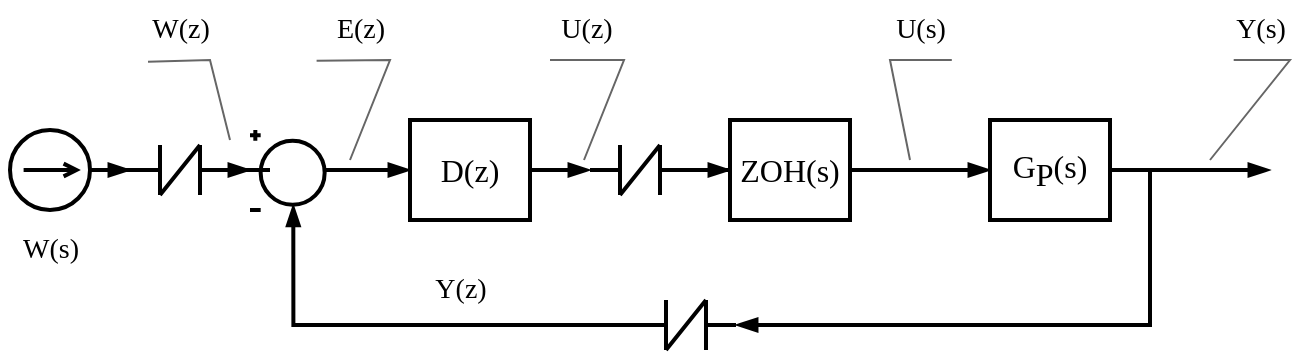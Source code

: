 <mxfile version="24.7.8" pages="3">
  <diagram name="Page-1" id="ZvQFCFstBuYFzI6CjcF1">
    <mxGraphModel dx="1061" dy="921" grid="1" gridSize="10" guides="1" tooltips="1" connect="1" arrows="1" fold="1" page="1" pageScale="1" pageWidth="827" pageHeight="1169" math="1" shadow="0">
      <root>
        <mxCell id="0" />
        <mxCell id="1" parent="0" />
        <mxCell id="OFoN1nyVccEU_4wCaDRe-27" value="" style="edgeStyle=orthogonalEdgeStyle;rounded=0;orthogonalLoop=1;jettySize=auto;html=1;strokeWidth=2;endArrow=blockThin;endFill=1;" edge="1" parent="1" source="OFoN1nyVccEU_4wCaDRe-1" target="OFoN1nyVccEU_4wCaDRe-25">
          <mxGeometry relative="1" as="geometry" />
        </mxCell>
        <mxCell id="OFoN1nyVccEU_4wCaDRe-1" value="D(z)" style="rounded=0;whiteSpace=wrap;html=1;fontFamily=IBM Plex sans;fontSize=16;strokeWidth=2;" vertex="1" parent="1">
          <mxGeometry x="250" y="110" width="60" height="50" as="geometry" />
        </mxCell>
        <mxCell id="OFoN1nyVccEU_4wCaDRe-13" style="edgeStyle=orthogonalEdgeStyle;rounded=0;orthogonalLoop=1;jettySize=auto;html=1;entryX=0;entryY=0.5;entryDx=0;entryDy=0;strokeWidth=2;endArrow=blockThin;endFill=1;" edge="1" parent="1" source="OFoN1nyVccEU_4wCaDRe-3" target="OFoN1nyVccEU_4wCaDRe-4">
          <mxGeometry relative="1" as="geometry" />
        </mxCell>
        <mxCell id="OFoN1nyVccEU_4wCaDRe-3" value="ZOH(s)" style="rounded=0;whiteSpace=wrap;html=1;fontFamily=IBM Plex sans;fontSize=16;strokeWidth=2;" vertex="1" parent="1">
          <mxGeometry x="410" y="110" width="60" height="50" as="geometry" />
        </mxCell>
        <mxCell id="OFoN1nyVccEU_4wCaDRe-14" style="edgeStyle=orthogonalEdgeStyle;rounded=0;orthogonalLoop=1;jettySize=auto;html=1;strokeWidth=2;endArrow=blockThin;endFill=1;" edge="1" parent="1" source="OFoN1nyVccEU_4wCaDRe-4">
          <mxGeometry relative="1" as="geometry">
            <mxPoint x="680" y="135" as="targetPoint" />
          </mxGeometry>
        </mxCell>
        <mxCell id="OFoN1nyVccEU_4wCaDRe-4" value="G&lt;sub style=&quot;font-size: 16px;&quot;&gt;P&lt;/sub&gt;(s)" style="rounded=0;whiteSpace=wrap;html=1;fontFamily=IBM Plex sans;fontSize=16;strokeWidth=2;" vertex="1" parent="1">
          <mxGeometry x="540" y="110" width="60" height="50" as="geometry" />
        </mxCell>
        <mxCell id="OFoN1nyVccEU_4wCaDRe-11" style="edgeStyle=orthogonalEdgeStyle;rounded=0;orthogonalLoop=1;jettySize=auto;html=1;strokeWidth=2;endArrow=blockThin;endFill=1;" edge="1" parent="1" source="OFoN1nyVccEU_4wCaDRe-7" target="OFoN1nyVccEU_4wCaDRe-1">
          <mxGeometry relative="1" as="geometry" />
        </mxCell>
        <mxCell id="OFoN1nyVccEU_4wCaDRe-7" value="" style="pointerEvents=1;verticalLabelPosition=bottom;shadow=0;dashed=0;align=center;html=1;verticalAlign=top;shape=mxgraph.electrical.signal_sources.dc_source_1;strokeWidth=2;" vertex="1" parent="1">
          <mxGeometry x="170" y="115" width="37.33" height="40" as="geometry" />
        </mxCell>
        <mxCell id="OFoN1nyVccEU_4wCaDRe-23" value="" style="edgeStyle=orthogonalEdgeStyle;rounded=0;orthogonalLoop=1;jettySize=auto;html=1;strokeWidth=2;endArrow=blockThin;endFill=1;" edge="1" parent="1" source="OFoN1nyVccEU_4wCaDRe-9" target="OFoN1nyVccEU_4wCaDRe-21">
          <mxGeometry relative="1" as="geometry" />
        </mxCell>
        <mxCell id="OFoN1nyVccEU_4wCaDRe-9" value="" style="pointerEvents=1;verticalLabelPosition=bottom;shadow=0;dashed=0;align=center;html=1;verticalAlign=top;shape=mxgraph.electrical.signal_sources.source;aspect=fixed;points=[[0.5,0,0],[1,0.5,0],[0.5,1,0],[0,0.5,0]];elSignalType=dc1;strokeWidth=2;" vertex="1" parent="1">
          <mxGeometry x="50" y="115" width="40" height="40" as="geometry" />
        </mxCell>
        <mxCell id="OFoN1nyVccEU_4wCaDRe-18" value="" style="pointerEvents=1;verticalLabelPosition=bottom;shadow=0;dashed=0;align=center;html=1;verticalAlign=top;shape=mxgraph.electrical.plc_ladder.not_contact;strokeWidth=2;" vertex="1" parent="1">
          <mxGeometry x="363" y="200" width="50" height="25" as="geometry" />
        </mxCell>
        <mxCell id="OFoN1nyVccEU_4wCaDRe-19" style="edgeStyle=orthogonalEdgeStyle;rounded=0;orthogonalLoop=1;jettySize=auto;html=1;exitX=1;exitY=0.5;exitDx=0;exitDy=0;entryX=1;entryY=0.5;entryDx=0;entryDy=0;entryPerimeter=0;strokeWidth=2;endArrow=blockThin;endFill=1;" edge="1" parent="1" source="OFoN1nyVccEU_4wCaDRe-4" target="OFoN1nyVccEU_4wCaDRe-18">
          <mxGeometry relative="1" as="geometry" />
        </mxCell>
        <mxCell id="OFoN1nyVccEU_4wCaDRe-20" style="edgeStyle=orthogonalEdgeStyle;rounded=0;orthogonalLoop=1;jettySize=auto;html=1;entryX=0.58;entryY=0.935;entryDx=0;entryDy=0;entryPerimeter=0;strokeWidth=2;endArrow=blockThin;endFill=1;" edge="1" parent="1" source="OFoN1nyVccEU_4wCaDRe-18" target="OFoN1nyVccEU_4wCaDRe-7">
          <mxGeometry relative="1" as="geometry" />
        </mxCell>
        <mxCell id="OFoN1nyVccEU_4wCaDRe-24" value="" style="edgeStyle=orthogonalEdgeStyle;rounded=0;orthogonalLoop=1;jettySize=auto;html=1;strokeWidth=2;endArrow=blockThin;endFill=1;" edge="1" parent="1" source="OFoN1nyVccEU_4wCaDRe-21" target="OFoN1nyVccEU_4wCaDRe-7">
          <mxGeometry relative="1" as="geometry" />
        </mxCell>
        <mxCell id="OFoN1nyVccEU_4wCaDRe-21" value="" style="pointerEvents=1;verticalLabelPosition=bottom;shadow=0;dashed=0;align=center;html=1;verticalAlign=top;shape=mxgraph.electrical.plc_ladder.not_contact;strokeWidth=2;" vertex="1" parent="1">
          <mxGeometry x="110" y="122.5" width="50" height="25" as="geometry" />
        </mxCell>
        <mxCell id="OFoN1nyVccEU_4wCaDRe-26" value="" style="edgeStyle=orthogonalEdgeStyle;rounded=0;orthogonalLoop=1;jettySize=auto;html=1;strokeWidth=2;endArrow=blockThin;endFill=1;" edge="1" parent="1" source="OFoN1nyVccEU_4wCaDRe-25" target="OFoN1nyVccEU_4wCaDRe-3">
          <mxGeometry relative="1" as="geometry" />
        </mxCell>
        <mxCell id="OFoN1nyVccEU_4wCaDRe-25" value="" style="pointerEvents=1;verticalLabelPosition=bottom;shadow=0;dashed=0;align=center;html=1;verticalAlign=top;shape=mxgraph.electrical.plc_ladder.not_contact;strokeWidth=2;" vertex="1" parent="1">
          <mxGeometry x="340" y="122.5" width="50" height="25" as="geometry" />
        </mxCell>
        <mxCell id="OFoN1nyVccEU_4wCaDRe-28" value="W(s)" style="text;html=1;align=center;verticalAlign=middle;resizable=0;points=[];autosize=1;strokeColor=none;fillColor=none;fontFamily=IBM Plex sans;fontSize=14;strokeWidth=2;" vertex="1" parent="1">
          <mxGeometry x="45" y="160" width="50" height="30" as="geometry" />
        </mxCell>
        <mxCell id="OFoN1nyVccEU_4wCaDRe-29" value="W(z)" style="text;html=1;align=center;verticalAlign=middle;resizable=0;points=[];autosize=1;strokeColor=none;fillColor=none;fontFamily=IBM Plex sans;fontSize=14;" vertex="1" parent="1">
          <mxGeometry x="110" y="50" width="50" height="30" as="geometry" />
        </mxCell>
        <mxCell id="OFoN1nyVccEU_4wCaDRe-31" value="E(z)" style="text;html=1;align=center;verticalAlign=middle;resizable=0;points=[];autosize=1;strokeColor=none;fillColor=none;fontFamily=IBM Plex sans;fontSize=14;" vertex="1" parent="1">
          <mxGeometry x="200" y="50" width="50" height="30" as="geometry" />
        </mxCell>
        <mxCell id="OFoN1nyVccEU_4wCaDRe-32" value="U(z)" style="text;html=1;align=center;verticalAlign=middle;resizable=0;points=[];autosize=1;strokeColor=none;fillColor=none;fontFamily=IBM Plex sans;fontSize=14;" vertex="1" parent="1">
          <mxGeometry x="313" y="50" width="50" height="30" as="geometry" />
        </mxCell>
        <mxCell id="OFoN1nyVccEU_4wCaDRe-33" value="Y(s)" style="text;html=1;align=center;verticalAlign=middle;resizable=0;points=[];autosize=1;strokeColor=none;fillColor=none;fontFamily=IBM Plex sans;fontSize=14;" vertex="1" parent="1">
          <mxGeometry x="650" y="50" width="50" height="30" as="geometry" />
        </mxCell>
        <mxCell id="OFoN1nyVccEU_4wCaDRe-34" value="Y(z)" style="text;html=1;align=center;verticalAlign=middle;resizable=0;points=[];autosize=1;strokeColor=none;fillColor=none;fontFamily=IBM Plex sans;fontSize=14;strokeWidth=2;" vertex="1" parent="1">
          <mxGeometry x="250" y="180" width="50" height="30" as="geometry" />
        </mxCell>
        <mxCell id="OFoN1nyVccEU_4wCaDRe-35" value="U(s)" style="text;html=1;align=center;verticalAlign=middle;resizable=0;points=[];autosize=1;strokeColor=none;fillColor=none;fontFamily=IBM Plex sans;fontSize=14;" vertex="1" parent="1">
          <mxGeometry x="480" y="50" width="50" height="30" as="geometry" />
        </mxCell>
        <mxCell id="OFoN1nyVccEU_4wCaDRe-36" value="" style="endArrow=none;html=1;rounded=0;entryX=0.18;entryY=1.03;entryDx=0;entryDy=0;entryPerimeter=0;strokeColor=#666666;" edge="1" parent="1" target="OFoN1nyVccEU_4wCaDRe-29">
          <mxGeometry width="50" height="50" relative="1" as="geometry">
            <mxPoint x="160" y="120" as="sourcePoint" />
            <mxPoint x="140" y="80" as="targetPoint" />
            <Array as="points">
              <mxPoint x="150" y="80" />
            </Array>
          </mxGeometry>
        </mxCell>
        <mxCell id="OFoN1nyVccEU_4wCaDRe-37" value="" style="endArrow=none;html=1;rounded=0;entryX=0.066;entryY=1.014;entryDx=0;entryDy=0;entryPerimeter=0;strokeColor=#666666;" edge="1" parent="1" target="OFoN1nyVccEU_4wCaDRe-31">
          <mxGeometry width="50" height="50" relative="1" as="geometry">
            <mxPoint x="220" y="130" as="sourcePoint" />
            <mxPoint x="150" y="90" as="targetPoint" />
            <Array as="points">
              <mxPoint x="240" y="80" />
            </Array>
          </mxGeometry>
        </mxCell>
        <mxCell id="OFoN1nyVccEU_4wCaDRe-38" value="" style="endArrow=none;html=1;rounded=0;entryX=0.066;entryY=1.014;entryDx=0;entryDy=0;entryPerimeter=0;strokeColor=#666666;" edge="1" parent="1">
          <mxGeometry width="50" height="50" relative="1" as="geometry">
            <mxPoint x="337" y="130" as="sourcePoint" />
            <mxPoint x="320" y="80" as="targetPoint" />
            <Array as="points">
              <mxPoint x="357" y="80" />
            </Array>
          </mxGeometry>
        </mxCell>
        <mxCell id="OFoN1nyVccEU_4wCaDRe-39" value="" style="endArrow=none;html=1;rounded=0;entryX=0.818;entryY=0.998;entryDx=0;entryDy=0;entryPerimeter=0;strokeColor=#666666;" edge="1" parent="1" target="OFoN1nyVccEU_4wCaDRe-35">
          <mxGeometry width="50" height="50" relative="1" as="geometry">
            <mxPoint x="500" y="130" as="sourcePoint" />
            <mxPoint x="480" y="90" as="targetPoint" />
            <Array as="points">
              <mxPoint x="490" y="80" />
            </Array>
          </mxGeometry>
        </mxCell>
        <mxCell id="OFoN1nyVccEU_4wCaDRe-40" value="" style="endArrow=none;html=1;rounded=0;entryX=0.237;entryY=0.998;entryDx=0;entryDy=0;entryPerimeter=0;strokeColor=#666666;" edge="1" parent="1" target="OFoN1nyVccEU_4wCaDRe-33">
          <mxGeometry width="50" height="50" relative="1" as="geometry">
            <mxPoint x="650" y="130" as="sourcePoint" />
            <mxPoint x="640" y="80" as="targetPoint" />
            <Array as="points">
              <mxPoint x="690" y="80" />
            </Array>
          </mxGeometry>
        </mxCell>
      </root>
    </mxGraphModel>
  </diagram>
  <diagram id="MX5sxLW-ZtOBxlpSGYrJ" name="System A">
    <mxGraphModel dx="892" dy="774" grid="1" gridSize="10" guides="1" tooltips="1" connect="1" arrows="1" fold="1" page="1" pageScale="1" pageWidth="827" pageHeight="1169" math="1" shadow="0">
      <root>
        <mxCell id="0" />
        <mxCell id="1" parent="0" />
        <mxCell id="OG8fZyzwZAUuJbaUQpUL-1" value="" style="edgeStyle=orthogonalEdgeStyle;rounded=0;orthogonalLoop=1;jettySize=auto;html=1;strokeWidth=2;endArrow=blockThin;endFill=1;" edge="1" parent="1" source="OG8fZyzwZAUuJbaUQpUL-2" target="OG8fZyzwZAUuJbaUQpUL-17">
          <mxGeometry relative="1" as="geometry" />
        </mxCell>
        <mxCell id="OG8fZyzwZAUuJbaUQpUL-2" value="F(s)" style="rounded=0;whiteSpace=wrap;html=1;fontFamily=IBM Plex sans;fontSize=16;strokeWidth=2;" vertex="1" parent="1">
          <mxGeometry x="230" y="110" width="60" height="50" as="geometry" />
        </mxCell>
        <mxCell id="PYwsbVVWWZHi_57scs57-9" value="" style="edgeStyle=orthogonalEdgeStyle;rounded=0;orthogonalLoop=1;jettySize=auto;html=1;strokeColor=default;strokeWidth=2;align=center;verticalAlign=middle;fontFamily=Helvetica;fontSize=11;fontColor=default;labelBackgroundColor=default;endArrow=blockThin;endFill=1;" edge="1" parent="1" source="OG8fZyzwZAUuJbaUQpUL-4" target="PYwsbVVWWZHi_57scs57-4">
          <mxGeometry relative="1" as="geometry" />
        </mxCell>
        <mxCell id="OG8fZyzwZAUuJbaUQpUL-4" value="G(s)" style="rounded=0;whiteSpace=wrap;html=1;fontFamily=IBM Plex sans;fontSize=16;strokeWidth=2;" vertex="1" parent="1">
          <mxGeometry x="373" y="110" width="60" height="50" as="geometry" />
        </mxCell>
        <mxCell id="PYwsbVVWWZHi_57scs57-3" value="" style="edgeStyle=orthogonalEdgeStyle;rounded=0;orthogonalLoop=1;jettySize=auto;html=1;strokeWidth=2;strokeColor=default;align=center;verticalAlign=middle;fontFamily=Helvetica;fontSize=11;fontColor=default;labelBackgroundColor=default;endArrow=blockThin;endFill=1;" edge="1" parent="1" target="PYwsbVVWWZHi_57scs57-1">
          <mxGeometry relative="1" as="geometry">
            <mxPoint x="130" y="135" as="sourcePoint" />
          </mxGeometry>
        </mxCell>
        <mxCell id="OG8fZyzwZAUuJbaUQpUL-16" value="" style="edgeStyle=orthogonalEdgeStyle;rounded=0;orthogonalLoop=1;jettySize=auto;html=1;strokeWidth=2;endArrow=blockThin;endFill=1;" edge="1" parent="1">
          <mxGeometry relative="1" as="geometry">
            <mxPoint x="361" y="135" as="sourcePoint" />
            <mxPoint x="372" y="135" as="targetPoint" />
          </mxGeometry>
        </mxCell>
        <mxCell id="OG8fZyzwZAUuJbaUQpUL-17" value="" style="pointerEvents=1;verticalLabelPosition=bottom;shadow=0;dashed=0;align=center;html=1;verticalAlign=top;shape=mxgraph.electrical.plc_ladder.not_contact;strokeWidth=2;" vertex="1" parent="1">
          <mxGeometry x="312" y="122.5" width="50" height="25" as="geometry" />
        </mxCell>
        <mxCell id="OG8fZyzwZAUuJbaUQpUL-22" value="Y(z)" style="text;html=1;align=center;verticalAlign=middle;resizable=0;points=[];autosize=1;strokeColor=none;fillColor=none;fontFamily=IBM Plex sans;fontSize=14;strokeWidth=2;" vertex="1" parent="1">
          <mxGeometry x="480" y="100" width="50" height="30" as="geometry" />
        </mxCell>
        <mxCell id="PYwsbVVWWZHi_57scs57-2" value="" style="edgeStyle=orthogonalEdgeStyle;rounded=0;orthogonalLoop=1;jettySize=auto;html=1;strokeWidth=2;strokeColor=default;align=center;verticalAlign=middle;fontFamily=Helvetica;fontSize=11;fontColor=default;labelBackgroundColor=default;endArrow=blockThin;endFill=1;" edge="1" parent="1" source="PYwsbVVWWZHi_57scs57-1" target="OG8fZyzwZAUuJbaUQpUL-2">
          <mxGeometry relative="1" as="geometry" />
        </mxCell>
        <mxCell id="PYwsbVVWWZHi_57scs57-1" value="" style="pointerEvents=1;verticalLabelPosition=bottom;shadow=0;dashed=0;align=center;html=1;verticalAlign=top;shape=mxgraph.electrical.plc_ladder.not_contact;strokeWidth=2;" vertex="1" parent="1">
          <mxGeometry x="170" y="122.5" width="50" height="25" as="geometry" />
        </mxCell>
        <mxCell id="PYwsbVVWWZHi_57scs57-6" style="edgeStyle=orthogonalEdgeStyle;rounded=0;orthogonalLoop=1;jettySize=auto;html=1;strokeWidth=2;strokeColor=default;align=center;verticalAlign=middle;fontFamily=Helvetica;fontSize=11;fontColor=default;labelBackgroundColor=default;endArrow=blockThin;endFill=1;" edge="1" parent="1">
          <mxGeometry relative="1" as="geometry">
            <mxPoint x="520" y="135" as="targetPoint" />
            <mxPoint x="499" y="135" as="sourcePoint" />
          </mxGeometry>
        </mxCell>
        <mxCell id="PYwsbVVWWZHi_57scs57-4" value="" style="pointerEvents=1;verticalLabelPosition=bottom;shadow=0;dashed=0;align=center;html=1;verticalAlign=top;shape=mxgraph.electrical.plc_ladder.not_contact;strokeWidth=2;" vertex="1" parent="1">
          <mxGeometry x="450" y="122.5" width="50" height="25" as="geometry" />
        </mxCell>
        <mxCell id="PYwsbVVWWZHi_57scs57-7" value="U(z)" style="text;html=1;align=center;verticalAlign=middle;resizable=0;points=[];autosize=1;strokeColor=none;fillColor=none;fontFamily=IBM Plex sans;fontSize=14;strokeWidth=2;" vertex="1" parent="1">
          <mxGeometry x="120" y="100" width="50" height="30" as="geometry" />
        </mxCell>
      </root>
    </mxGraphModel>
  </diagram>
  <diagram id="56zkcGz5n-9nIl3l5vyf" name="System B">
    <mxGraphModel dx="743" dy="645" grid="1" gridSize="10" guides="1" tooltips="1" connect="1" arrows="1" fold="1" page="1" pageScale="1" pageWidth="827" pageHeight="1169" math="1" shadow="0">
      <root>
        <mxCell id="0" />
        <mxCell id="1" parent="0" />
        <mxCell id="1M44U2AHey78fP2t8WZA-14" value="" style="edgeStyle=orthogonalEdgeStyle;rounded=0;orthogonalLoop=1;jettySize=auto;html=1;strokeColor=default;strokeWidth=2;align=center;verticalAlign=middle;fontFamily=Helvetica;fontSize=11;fontColor=default;labelBackgroundColor=default;endArrow=blockThin;endFill=1;" edge="1" parent="1" source="1M44U2AHey78fP2t8WZA-2" target="1M44U2AHey78fP2t8WZA-4">
          <mxGeometry relative="1" as="geometry" />
        </mxCell>
        <mxCell id="1M44U2AHey78fP2t8WZA-2" value="F(s)" style="rounded=0;whiteSpace=wrap;html=1;fontFamily=IBM Plex sans;fontSize=16;strokeWidth=2;" vertex="1" parent="1">
          <mxGeometry x="230" y="110" width="60" height="50" as="geometry" />
        </mxCell>
        <mxCell id="1M44U2AHey78fP2t8WZA-3" value="" style="edgeStyle=orthogonalEdgeStyle;rounded=0;orthogonalLoop=1;jettySize=auto;html=1;strokeColor=default;strokeWidth=2;align=center;verticalAlign=middle;fontFamily=Helvetica;fontSize=11;fontColor=default;labelBackgroundColor=default;endArrow=blockThin;endFill=1;" edge="1" parent="1" source="1M44U2AHey78fP2t8WZA-4" target="1M44U2AHey78fP2t8WZA-12">
          <mxGeometry relative="1" as="geometry" />
        </mxCell>
        <mxCell id="1M44U2AHey78fP2t8WZA-4" value="G(s)" style="rounded=0;whiteSpace=wrap;html=1;fontFamily=IBM Plex sans;fontSize=16;strokeWidth=2;" vertex="1" parent="1">
          <mxGeometry x="314" y="110" width="60" height="50" as="geometry" />
        </mxCell>
        <mxCell id="1M44U2AHey78fP2t8WZA-5" value="" style="edgeStyle=orthogonalEdgeStyle;rounded=0;orthogonalLoop=1;jettySize=auto;html=1;strokeWidth=2;strokeColor=default;align=center;verticalAlign=middle;fontFamily=Helvetica;fontSize=11;fontColor=default;labelBackgroundColor=default;endArrow=blockThin;endFill=1;" edge="1" parent="1" target="1M44U2AHey78fP2t8WZA-10">
          <mxGeometry relative="1" as="geometry">
            <mxPoint x="130" y="135" as="sourcePoint" />
          </mxGeometry>
        </mxCell>
        <mxCell id="1M44U2AHey78fP2t8WZA-8" value="Y(z)" style="text;html=1;align=center;verticalAlign=middle;resizable=0;points=[];autosize=1;strokeColor=none;fillColor=none;fontFamily=IBM Plex sans;fontSize=14;strokeWidth=2;" vertex="1" parent="1">
          <mxGeometry x="421" y="100" width="50" height="30" as="geometry" />
        </mxCell>
        <mxCell id="1M44U2AHey78fP2t8WZA-9" value="" style="edgeStyle=orthogonalEdgeStyle;rounded=0;orthogonalLoop=1;jettySize=auto;html=1;strokeWidth=2;strokeColor=default;align=center;verticalAlign=middle;fontFamily=Helvetica;fontSize=11;fontColor=default;labelBackgroundColor=default;endArrow=blockThin;endFill=1;" edge="1" parent="1" source="1M44U2AHey78fP2t8WZA-10" target="1M44U2AHey78fP2t8WZA-2">
          <mxGeometry relative="1" as="geometry" />
        </mxCell>
        <mxCell id="1M44U2AHey78fP2t8WZA-10" value="" style="pointerEvents=1;verticalLabelPosition=bottom;shadow=0;dashed=0;align=center;html=1;verticalAlign=top;shape=mxgraph.electrical.plc_ladder.not_contact;strokeWidth=2;" vertex="1" parent="1">
          <mxGeometry x="170" y="122.5" width="50" height="25" as="geometry" />
        </mxCell>
        <mxCell id="1M44U2AHey78fP2t8WZA-11" style="edgeStyle=orthogonalEdgeStyle;rounded=0;orthogonalLoop=1;jettySize=auto;html=1;strokeWidth=2;strokeColor=default;align=center;verticalAlign=middle;fontFamily=Helvetica;fontSize=11;fontColor=default;labelBackgroundColor=default;endArrow=blockThin;endFill=1;" edge="1" parent="1">
          <mxGeometry relative="1" as="geometry">
            <mxPoint x="461" y="135" as="targetPoint" />
            <mxPoint x="440" y="135" as="sourcePoint" />
          </mxGeometry>
        </mxCell>
        <mxCell id="1M44U2AHey78fP2t8WZA-12" value="" style="pointerEvents=1;verticalLabelPosition=bottom;shadow=0;dashed=0;align=center;html=1;verticalAlign=top;shape=mxgraph.electrical.plc_ladder.not_contact;strokeWidth=2;" vertex="1" parent="1">
          <mxGeometry x="391" y="122.5" width="50" height="25" as="geometry" />
        </mxCell>
        <mxCell id="1M44U2AHey78fP2t8WZA-13" value="U(z)" style="text;html=1;align=center;verticalAlign=middle;resizable=0;points=[];autosize=1;strokeColor=none;fillColor=none;fontFamily=IBM Plex sans;fontSize=14;strokeWidth=2;" vertex="1" parent="1">
          <mxGeometry x="120" y="100" width="50" height="30" as="geometry" />
        </mxCell>
      </root>
    </mxGraphModel>
  </diagram>
</mxfile>
